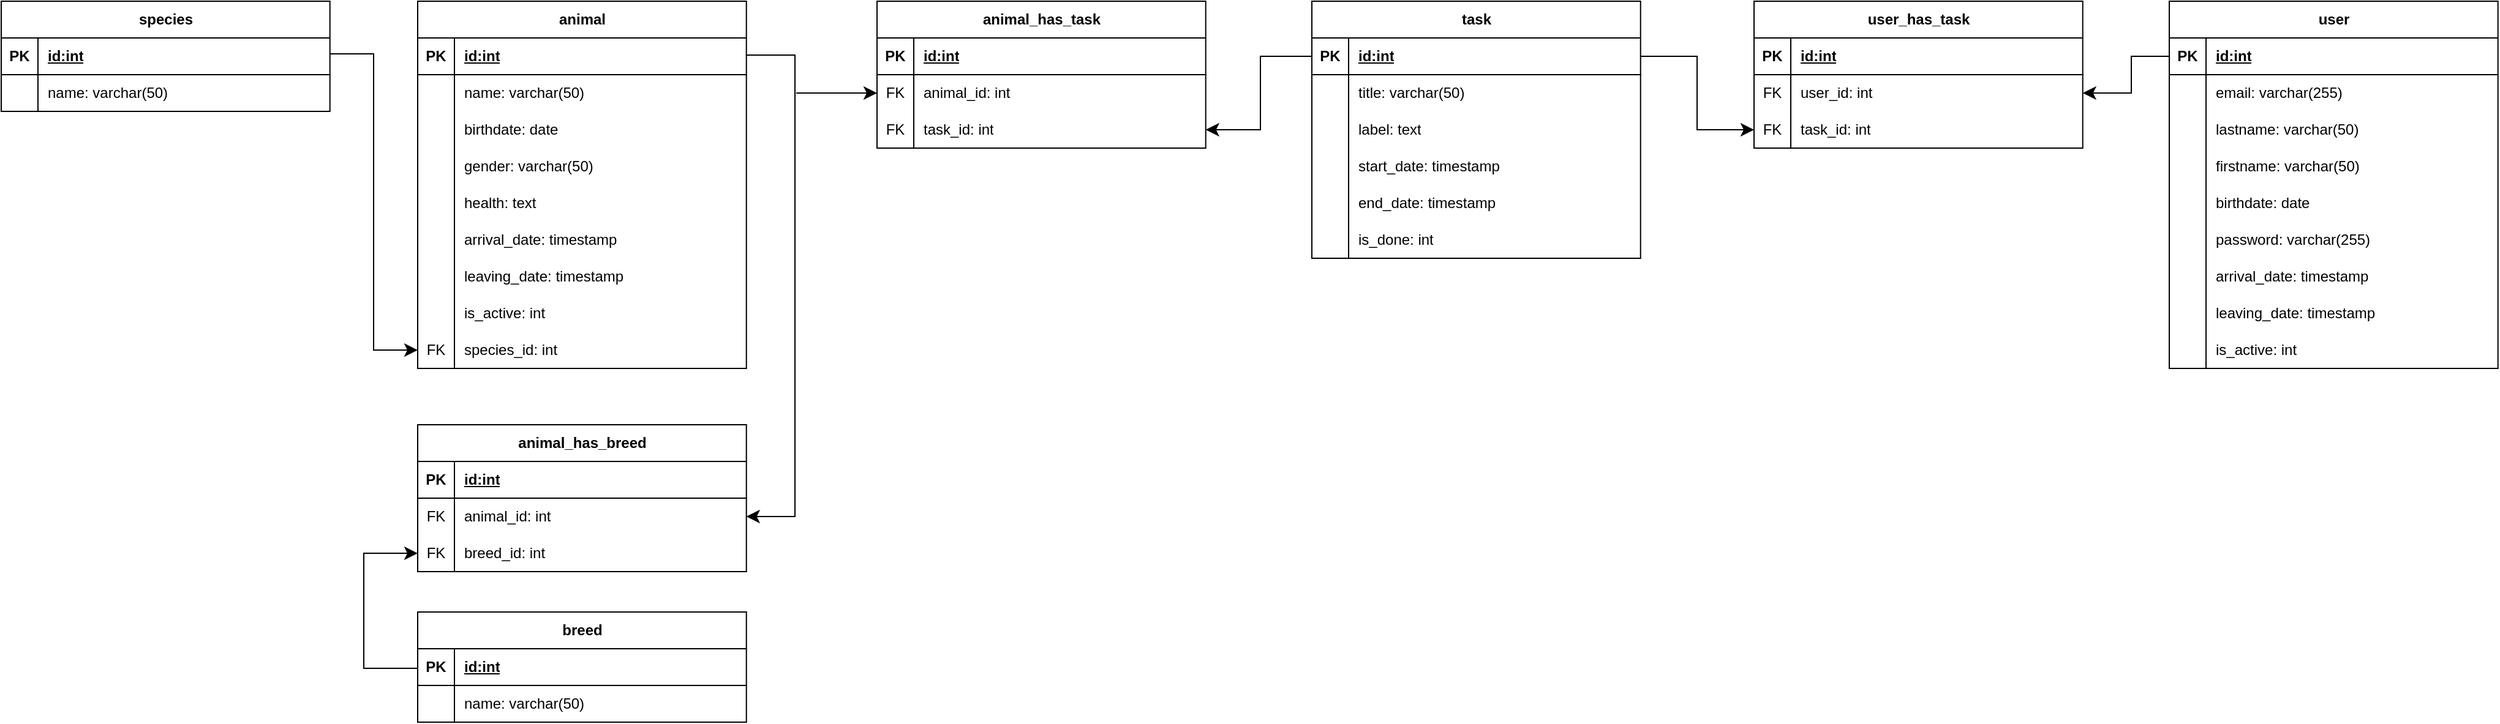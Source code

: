 <mxfile version="24.8.6">
  <diagram name="Page-1" id="ynjFzioB9sbgWigCWngJ">
    <mxGraphModel dx="1900" dy="746" grid="0" gridSize="10" guides="1" tooltips="1" connect="1" arrows="1" fold="1" page="0" pageScale="1" pageWidth="827" pageHeight="1169" background="#ffffff" math="0" shadow="0">
      <root>
        <mxCell id="0" />
        <mxCell id="1" parent="0" />
        <mxCell id="4C0OOVaGoJYogmDqNnLf-41" value="animal" style="shape=table;startSize=30;container=1;collapsible=1;childLayout=tableLayout;fixedRows=1;rowLines=0;fontStyle=1;align=center;resizeLast=1;html=1;" vertex="1" parent="1">
          <mxGeometry x="307" y="56" width="268.357" height="300" as="geometry" />
        </mxCell>
        <mxCell id="4C0OOVaGoJYogmDqNnLf-42" value="" style="shape=tableRow;horizontal=0;startSize=0;swimlaneHead=0;swimlaneBody=0;fillColor=none;collapsible=0;dropTarget=0;points=[[0,0.5],[1,0.5]];portConstraint=eastwest;top=0;left=0;right=0;bottom=1;" vertex="1" parent="4C0OOVaGoJYogmDqNnLf-41">
          <mxGeometry y="30" width="268.357" height="30" as="geometry" />
        </mxCell>
        <mxCell id="4C0OOVaGoJYogmDqNnLf-43" value="PK" style="shape=partialRectangle;connectable=0;fillColor=none;top=0;left=0;bottom=0;right=0;fontStyle=1;overflow=hidden;whiteSpace=wrap;html=1;" vertex="1" parent="4C0OOVaGoJYogmDqNnLf-42">
          <mxGeometry width="30" height="30" as="geometry">
            <mxRectangle width="30" height="30" as="alternateBounds" />
          </mxGeometry>
        </mxCell>
        <mxCell id="4C0OOVaGoJYogmDqNnLf-44" value="id:int" style="shape=partialRectangle;connectable=0;fillColor=none;top=0;left=0;bottom=0;right=0;align=left;spacingLeft=6;fontStyle=5;overflow=hidden;whiteSpace=wrap;html=1;" vertex="1" parent="4C0OOVaGoJYogmDqNnLf-42">
          <mxGeometry x="30" width="238.357" height="30" as="geometry">
            <mxRectangle width="238.357" height="30" as="alternateBounds" />
          </mxGeometry>
        </mxCell>
        <mxCell id="4C0OOVaGoJYogmDqNnLf-45" value="" style="shape=tableRow;horizontal=0;startSize=0;swimlaneHead=0;swimlaneBody=0;fillColor=none;collapsible=0;dropTarget=0;points=[[0,0.5],[1,0.5]];portConstraint=eastwest;top=0;left=0;right=0;bottom=0;" vertex="1" parent="4C0OOVaGoJYogmDqNnLf-41">
          <mxGeometry y="60" width="268.357" height="30" as="geometry" />
        </mxCell>
        <mxCell id="4C0OOVaGoJYogmDqNnLf-46" value="" style="shape=partialRectangle;connectable=0;fillColor=none;top=0;left=0;bottom=0;right=0;editable=1;overflow=hidden;whiteSpace=wrap;html=1;" vertex="1" parent="4C0OOVaGoJYogmDqNnLf-45">
          <mxGeometry width="30" height="30" as="geometry">
            <mxRectangle width="30" height="30" as="alternateBounds" />
          </mxGeometry>
        </mxCell>
        <mxCell id="4C0OOVaGoJYogmDqNnLf-47" value="name: varchar(50)" style="shape=partialRectangle;connectable=0;fillColor=none;top=0;left=0;bottom=0;right=0;align=left;spacingLeft=6;overflow=hidden;whiteSpace=wrap;html=1;" vertex="1" parent="4C0OOVaGoJYogmDqNnLf-45">
          <mxGeometry x="30" width="238.357" height="30" as="geometry">
            <mxRectangle width="238.357" height="30" as="alternateBounds" />
          </mxGeometry>
        </mxCell>
        <mxCell id="4C0OOVaGoJYogmDqNnLf-48" value="" style="shape=tableRow;horizontal=0;startSize=0;swimlaneHead=0;swimlaneBody=0;fillColor=none;collapsible=0;dropTarget=0;points=[[0,0.5],[1,0.5]];portConstraint=eastwest;top=0;left=0;right=0;bottom=0;" vertex="1" parent="4C0OOVaGoJYogmDqNnLf-41">
          <mxGeometry y="90" width="268.357" height="30" as="geometry" />
        </mxCell>
        <mxCell id="4C0OOVaGoJYogmDqNnLf-49" value="" style="shape=partialRectangle;connectable=0;fillColor=none;top=0;left=0;bottom=0;right=0;editable=1;overflow=hidden;whiteSpace=wrap;html=1;" vertex="1" parent="4C0OOVaGoJYogmDqNnLf-48">
          <mxGeometry width="30" height="30" as="geometry">
            <mxRectangle width="30" height="30" as="alternateBounds" />
          </mxGeometry>
        </mxCell>
        <mxCell id="4C0OOVaGoJYogmDqNnLf-50" value="birthdate: date" style="shape=partialRectangle;connectable=0;fillColor=none;top=0;left=0;bottom=0;right=0;align=left;spacingLeft=6;overflow=hidden;whiteSpace=wrap;html=1;" vertex="1" parent="4C0OOVaGoJYogmDqNnLf-48">
          <mxGeometry x="30" width="238.357" height="30" as="geometry">
            <mxRectangle width="238.357" height="30" as="alternateBounds" />
          </mxGeometry>
        </mxCell>
        <mxCell id="4C0OOVaGoJYogmDqNnLf-51" value="" style="shape=tableRow;horizontal=0;startSize=0;swimlaneHead=0;swimlaneBody=0;fillColor=none;collapsible=0;dropTarget=0;points=[[0,0.5],[1,0.5]];portConstraint=eastwest;top=0;left=0;right=0;bottom=0;" vertex="1" parent="4C0OOVaGoJYogmDqNnLf-41">
          <mxGeometry y="120" width="268.357" height="30" as="geometry" />
        </mxCell>
        <mxCell id="4C0OOVaGoJYogmDqNnLf-52" value="" style="shape=partialRectangle;connectable=0;fillColor=none;top=0;left=0;bottom=0;right=0;editable=1;overflow=hidden;whiteSpace=wrap;html=1;" vertex="1" parent="4C0OOVaGoJYogmDqNnLf-51">
          <mxGeometry width="30" height="30" as="geometry">
            <mxRectangle width="30" height="30" as="alternateBounds" />
          </mxGeometry>
        </mxCell>
        <mxCell id="4C0OOVaGoJYogmDqNnLf-53" value="gender: varchar(50)" style="shape=partialRectangle;connectable=0;fillColor=none;top=0;left=0;bottom=0;right=0;align=left;spacingLeft=6;overflow=hidden;whiteSpace=wrap;html=1;" vertex="1" parent="4C0OOVaGoJYogmDqNnLf-51">
          <mxGeometry x="30" width="238.357" height="30" as="geometry">
            <mxRectangle width="238.357" height="30" as="alternateBounds" />
          </mxGeometry>
        </mxCell>
        <mxCell id="4C0OOVaGoJYogmDqNnLf-58" style="shape=tableRow;horizontal=0;startSize=0;swimlaneHead=0;swimlaneBody=0;fillColor=none;collapsible=0;dropTarget=0;points=[[0,0.5],[1,0.5]];portConstraint=eastwest;top=0;left=0;right=0;bottom=0;" vertex="1" parent="4C0OOVaGoJYogmDqNnLf-41">
          <mxGeometry y="150" width="268.357" height="30" as="geometry" />
        </mxCell>
        <mxCell id="4C0OOVaGoJYogmDqNnLf-59" style="shape=partialRectangle;connectable=0;fillColor=none;top=0;left=0;bottom=0;right=0;editable=1;overflow=hidden;whiteSpace=wrap;html=1;" vertex="1" parent="4C0OOVaGoJYogmDqNnLf-58">
          <mxGeometry width="30" height="30" as="geometry">
            <mxRectangle width="30" height="30" as="alternateBounds" />
          </mxGeometry>
        </mxCell>
        <mxCell id="4C0OOVaGoJYogmDqNnLf-60" value="health: text" style="shape=partialRectangle;connectable=0;fillColor=none;top=0;left=0;bottom=0;right=0;align=left;spacingLeft=6;overflow=hidden;whiteSpace=wrap;html=1;" vertex="1" parent="4C0OOVaGoJYogmDqNnLf-58">
          <mxGeometry x="30" width="238.357" height="30" as="geometry">
            <mxRectangle width="238.357" height="30" as="alternateBounds" />
          </mxGeometry>
        </mxCell>
        <mxCell id="4C0OOVaGoJYogmDqNnLf-61" style="shape=tableRow;horizontal=0;startSize=0;swimlaneHead=0;swimlaneBody=0;fillColor=none;collapsible=0;dropTarget=0;points=[[0,0.5],[1,0.5]];portConstraint=eastwest;top=0;left=0;right=0;bottom=0;" vertex="1" parent="4C0OOVaGoJYogmDqNnLf-41">
          <mxGeometry y="180" width="268.357" height="30" as="geometry" />
        </mxCell>
        <mxCell id="4C0OOVaGoJYogmDqNnLf-62" style="shape=partialRectangle;connectable=0;fillColor=none;top=0;left=0;bottom=0;right=0;editable=1;overflow=hidden;whiteSpace=wrap;html=1;" vertex="1" parent="4C0OOVaGoJYogmDqNnLf-61">
          <mxGeometry width="30" height="30" as="geometry">
            <mxRectangle width="30" height="30" as="alternateBounds" />
          </mxGeometry>
        </mxCell>
        <mxCell id="4C0OOVaGoJYogmDqNnLf-63" value="arrival_date: timestamp" style="shape=partialRectangle;connectable=0;fillColor=none;top=0;left=0;bottom=0;right=0;align=left;spacingLeft=6;overflow=hidden;whiteSpace=wrap;html=1;" vertex="1" parent="4C0OOVaGoJYogmDqNnLf-61">
          <mxGeometry x="30" width="238.357" height="30" as="geometry">
            <mxRectangle width="238.357" height="30" as="alternateBounds" />
          </mxGeometry>
        </mxCell>
        <mxCell id="4C0OOVaGoJYogmDqNnLf-64" style="shape=tableRow;horizontal=0;startSize=0;swimlaneHead=0;swimlaneBody=0;fillColor=none;collapsible=0;dropTarget=0;points=[[0,0.5],[1,0.5]];portConstraint=eastwest;top=0;left=0;right=0;bottom=0;" vertex="1" parent="4C0OOVaGoJYogmDqNnLf-41">
          <mxGeometry y="210" width="268.357" height="30" as="geometry" />
        </mxCell>
        <mxCell id="4C0OOVaGoJYogmDqNnLf-65" style="shape=partialRectangle;connectable=0;fillColor=none;top=0;left=0;bottom=0;right=0;editable=1;overflow=hidden;whiteSpace=wrap;html=1;" vertex="1" parent="4C0OOVaGoJYogmDqNnLf-64">
          <mxGeometry width="30" height="30" as="geometry">
            <mxRectangle width="30" height="30" as="alternateBounds" />
          </mxGeometry>
        </mxCell>
        <mxCell id="4C0OOVaGoJYogmDqNnLf-66" value="leaving_date: timestamp" style="shape=partialRectangle;connectable=0;fillColor=none;top=0;left=0;bottom=0;right=0;align=left;spacingLeft=6;overflow=hidden;whiteSpace=wrap;html=1;" vertex="1" parent="4C0OOVaGoJYogmDqNnLf-64">
          <mxGeometry x="30" width="238.357" height="30" as="geometry">
            <mxRectangle width="238.357" height="30" as="alternateBounds" />
          </mxGeometry>
        </mxCell>
        <mxCell id="4C0OOVaGoJYogmDqNnLf-67" style="shape=tableRow;horizontal=0;startSize=0;swimlaneHead=0;swimlaneBody=0;fillColor=none;collapsible=0;dropTarget=0;points=[[0,0.5],[1,0.5]];portConstraint=eastwest;top=0;left=0;right=0;bottom=0;" vertex="1" parent="4C0OOVaGoJYogmDqNnLf-41">
          <mxGeometry y="240" width="268.357" height="30" as="geometry" />
        </mxCell>
        <mxCell id="4C0OOVaGoJYogmDqNnLf-68" style="shape=partialRectangle;connectable=0;fillColor=none;top=0;left=0;bottom=0;right=0;editable=1;overflow=hidden;whiteSpace=wrap;html=1;" vertex="1" parent="4C0OOVaGoJYogmDqNnLf-67">
          <mxGeometry width="30" height="30" as="geometry">
            <mxRectangle width="30" height="30" as="alternateBounds" />
          </mxGeometry>
        </mxCell>
        <mxCell id="4C0OOVaGoJYogmDqNnLf-69" value="is_active: int" style="shape=partialRectangle;connectable=0;fillColor=none;top=0;left=0;bottom=0;right=0;align=left;spacingLeft=6;overflow=hidden;whiteSpace=wrap;html=1;" vertex="1" parent="4C0OOVaGoJYogmDqNnLf-67">
          <mxGeometry x="30" width="238.357" height="30" as="geometry">
            <mxRectangle width="238.357" height="30" as="alternateBounds" />
          </mxGeometry>
        </mxCell>
        <mxCell id="4C0OOVaGoJYogmDqNnLf-70" style="shape=tableRow;horizontal=0;startSize=0;swimlaneHead=0;swimlaneBody=0;fillColor=none;collapsible=0;dropTarget=0;points=[[0,0.5],[1,0.5]];portConstraint=eastwest;top=0;left=0;right=0;bottom=0;" vertex="1" parent="4C0OOVaGoJYogmDqNnLf-41">
          <mxGeometry y="270" width="268.357" height="30" as="geometry" />
        </mxCell>
        <mxCell id="4C0OOVaGoJYogmDqNnLf-71" value="FK" style="shape=partialRectangle;connectable=0;fillColor=none;top=0;left=0;bottom=0;right=0;editable=1;overflow=hidden;whiteSpace=wrap;html=1;" vertex="1" parent="4C0OOVaGoJYogmDqNnLf-70">
          <mxGeometry width="30" height="30" as="geometry">
            <mxRectangle width="30" height="30" as="alternateBounds" />
          </mxGeometry>
        </mxCell>
        <mxCell id="4C0OOVaGoJYogmDqNnLf-72" value="species_id: int" style="shape=partialRectangle;connectable=0;fillColor=none;top=0;left=0;bottom=0;right=0;align=left;spacingLeft=6;overflow=hidden;whiteSpace=wrap;html=1;" vertex="1" parent="4C0OOVaGoJYogmDqNnLf-70">
          <mxGeometry x="30" width="238.357" height="30" as="geometry">
            <mxRectangle width="238.357" height="30" as="alternateBounds" />
          </mxGeometry>
        </mxCell>
        <mxCell id="4C0OOVaGoJYogmDqNnLf-87" value="species" style="shape=table;startSize=30;container=1;collapsible=1;childLayout=tableLayout;fixedRows=1;rowLines=0;fontStyle=1;align=center;resizeLast=1;html=1;" vertex="1" parent="1">
          <mxGeometry x="-33" y="56" width="268.357" height="90" as="geometry" />
        </mxCell>
        <mxCell id="4C0OOVaGoJYogmDqNnLf-88" value="" style="shape=tableRow;horizontal=0;startSize=0;swimlaneHead=0;swimlaneBody=0;fillColor=none;collapsible=0;dropTarget=0;points=[[0,0.5],[1,0.5]];portConstraint=eastwest;top=0;left=0;right=0;bottom=1;" vertex="1" parent="4C0OOVaGoJYogmDqNnLf-87">
          <mxGeometry y="30" width="268.357" height="30" as="geometry" />
        </mxCell>
        <mxCell id="4C0OOVaGoJYogmDqNnLf-89" value="PK" style="shape=partialRectangle;connectable=0;fillColor=none;top=0;left=0;bottom=0;right=0;fontStyle=1;overflow=hidden;whiteSpace=wrap;html=1;" vertex="1" parent="4C0OOVaGoJYogmDqNnLf-88">
          <mxGeometry width="30" height="30" as="geometry">
            <mxRectangle width="30" height="30" as="alternateBounds" />
          </mxGeometry>
        </mxCell>
        <mxCell id="4C0OOVaGoJYogmDqNnLf-90" value="id:int" style="shape=partialRectangle;connectable=0;fillColor=none;top=0;left=0;bottom=0;right=0;align=left;spacingLeft=6;fontStyle=5;overflow=hidden;whiteSpace=wrap;html=1;" vertex="1" parent="4C0OOVaGoJYogmDqNnLf-88">
          <mxGeometry x="30" width="238.357" height="30" as="geometry">
            <mxRectangle width="238.357" height="30" as="alternateBounds" />
          </mxGeometry>
        </mxCell>
        <mxCell id="4C0OOVaGoJYogmDqNnLf-91" value="" style="shape=tableRow;horizontal=0;startSize=0;swimlaneHead=0;swimlaneBody=0;fillColor=none;collapsible=0;dropTarget=0;points=[[0,0.5],[1,0.5]];portConstraint=eastwest;top=0;left=0;right=0;bottom=0;" vertex="1" parent="4C0OOVaGoJYogmDqNnLf-87">
          <mxGeometry y="60" width="268.357" height="30" as="geometry" />
        </mxCell>
        <mxCell id="4C0OOVaGoJYogmDqNnLf-92" value="" style="shape=partialRectangle;connectable=0;fillColor=none;top=0;left=0;bottom=0;right=0;editable=1;overflow=hidden;whiteSpace=wrap;html=1;" vertex="1" parent="4C0OOVaGoJYogmDqNnLf-91">
          <mxGeometry width="30" height="30" as="geometry">
            <mxRectangle width="30" height="30" as="alternateBounds" />
          </mxGeometry>
        </mxCell>
        <mxCell id="4C0OOVaGoJYogmDqNnLf-93" value="name: varchar(50)" style="shape=partialRectangle;connectable=0;fillColor=none;top=0;left=0;bottom=0;right=0;align=left;spacingLeft=6;overflow=hidden;whiteSpace=wrap;html=1;" vertex="1" parent="4C0OOVaGoJYogmDqNnLf-91">
          <mxGeometry x="30" width="238.357" height="30" as="geometry">
            <mxRectangle width="238.357" height="30" as="alternateBounds" />
          </mxGeometry>
        </mxCell>
        <mxCell id="4C0OOVaGoJYogmDqNnLf-115" value="animal_has_breed" style="shape=table;startSize=30;container=1;collapsible=1;childLayout=tableLayout;fixedRows=1;rowLines=0;fontStyle=1;align=center;resizeLast=1;html=1;" vertex="1" parent="1">
          <mxGeometry x="307" y="402" width="268.357" height="120" as="geometry" />
        </mxCell>
        <mxCell id="4C0OOVaGoJYogmDqNnLf-116" value="" style="shape=tableRow;horizontal=0;startSize=0;swimlaneHead=0;swimlaneBody=0;fillColor=none;collapsible=0;dropTarget=0;points=[[0,0.5],[1,0.5]];portConstraint=eastwest;top=0;left=0;right=0;bottom=1;" vertex="1" parent="4C0OOVaGoJYogmDqNnLf-115">
          <mxGeometry y="30" width="268.357" height="30" as="geometry" />
        </mxCell>
        <mxCell id="4C0OOVaGoJYogmDqNnLf-117" value="PK" style="shape=partialRectangle;connectable=0;fillColor=none;top=0;left=0;bottom=0;right=0;fontStyle=1;overflow=hidden;whiteSpace=wrap;html=1;" vertex="1" parent="4C0OOVaGoJYogmDqNnLf-116">
          <mxGeometry width="30" height="30" as="geometry">
            <mxRectangle width="30" height="30" as="alternateBounds" />
          </mxGeometry>
        </mxCell>
        <mxCell id="4C0OOVaGoJYogmDqNnLf-118" value="id:int" style="shape=partialRectangle;connectable=0;fillColor=none;top=0;left=0;bottom=0;right=0;align=left;spacingLeft=6;fontStyle=5;overflow=hidden;whiteSpace=wrap;html=1;" vertex="1" parent="4C0OOVaGoJYogmDqNnLf-116">
          <mxGeometry x="30" width="238.357" height="30" as="geometry">
            <mxRectangle width="238.357" height="30" as="alternateBounds" />
          </mxGeometry>
        </mxCell>
        <mxCell id="4C0OOVaGoJYogmDqNnLf-119" value="" style="shape=tableRow;horizontal=0;startSize=0;swimlaneHead=0;swimlaneBody=0;fillColor=none;collapsible=0;dropTarget=0;points=[[0,0.5],[1,0.5]];portConstraint=eastwest;top=0;left=0;right=0;bottom=0;" vertex="1" parent="4C0OOVaGoJYogmDqNnLf-115">
          <mxGeometry y="60" width="268.357" height="30" as="geometry" />
        </mxCell>
        <mxCell id="4C0OOVaGoJYogmDqNnLf-120" value="FK" style="shape=partialRectangle;connectable=0;fillColor=none;top=0;left=0;bottom=0;right=0;editable=1;overflow=hidden;whiteSpace=wrap;html=1;" vertex="1" parent="4C0OOVaGoJYogmDqNnLf-119">
          <mxGeometry width="30" height="30" as="geometry">
            <mxRectangle width="30" height="30" as="alternateBounds" />
          </mxGeometry>
        </mxCell>
        <mxCell id="4C0OOVaGoJYogmDqNnLf-121" value="animal_id: int" style="shape=partialRectangle;connectable=0;fillColor=none;top=0;left=0;bottom=0;right=0;align=left;spacingLeft=6;overflow=hidden;whiteSpace=wrap;html=1;" vertex="1" parent="4C0OOVaGoJYogmDqNnLf-119">
          <mxGeometry x="30" width="238.357" height="30" as="geometry">
            <mxRectangle width="238.357" height="30" as="alternateBounds" />
          </mxGeometry>
        </mxCell>
        <mxCell id="4C0OOVaGoJYogmDqNnLf-122" style="shape=tableRow;horizontal=0;startSize=0;swimlaneHead=0;swimlaneBody=0;fillColor=none;collapsible=0;dropTarget=0;points=[[0,0.5],[1,0.5]];portConstraint=eastwest;top=0;left=0;right=0;bottom=0;" vertex="1" parent="4C0OOVaGoJYogmDqNnLf-115">
          <mxGeometry y="90" width="268.357" height="30" as="geometry" />
        </mxCell>
        <mxCell id="4C0OOVaGoJYogmDqNnLf-123" value="FK" style="shape=partialRectangle;connectable=0;fillColor=none;top=0;left=0;bottom=0;right=0;editable=1;overflow=hidden;whiteSpace=wrap;html=1;" vertex="1" parent="4C0OOVaGoJYogmDqNnLf-122">
          <mxGeometry width="30" height="30" as="geometry">
            <mxRectangle width="30" height="30" as="alternateBounds" />
          </mxGeometry>
        </mxCell>
        <mxCell id="4C0OOVaGoJYogmDqNnLf-124" value="breed_id: int" style="shape=partialRectangle;connectable=0;fillColor=none;top=0;left=0;bottom=0;right=0;align=left;spacingLeft=6;overflow=hidden;whiteSpace=wrap;html=1;" vertex="1" parent="4C0OOVaGoJYogmDqNnLf-122">
          <mxGeometry x="30" width="238.357" height="30" as="geometry">
            <mxRectangle width="238.357" height="30" as="alternateBounds" />
          </mxGeometry>
        </mxCell>
        <mxCell id="4C0OOVaGoJYogmDqNnLf-125" value="breed" style="shape=table;startSize=30;container=1;collapsible=1;childLayout=tableLayout;fixedRows=1;rowLines=0;fontStyle=1;align=center;resizeLast=1;html=1;" vertex="1" parent="1">
          <mxGeometry x="307" y="555" width="268.357" height="90" as="geometry" />
        </mxCell>
        <mxCell id="4C0OOVaGoJYogmDqNnLf-126" value="" style="shape=tableRow;horizontal=0;startSize=0;swimlaneHead=0;swimlaneBody=0;fillColor=none;collapsible=0;dropTarget=0;points=[[0,0.5],[1,0.5]];portConstraint=eastwest;top=0;left=0;right=0;bottom=1;" vertex="1" parent="4C0OOVaGoJYogmDqNnLf-125">
          <mxGeometry y="30" width="268.357" height="30" as="geometry" />
        </mxCell>
        <mxCell id="4C0OOVaGoJYogmDqNnLf-127" value="PK" style="shape=partialRectangle;connectable=0;fillColor=none;top=0;left=0;bottom=0;right=0;fontStyle=1;overflow=hidden;whiteSpace=wrap;html=1;" vertex="1" parent="4C0OOVaGoJYogmDqNnLf-126">
          <mxGeometry width="30" height="30" as="geometry">
            <mxRectangle width="30" height="30" as="alternateBounds" />
          </mxGeometry>
        </mxCell>
        <mxCell id="4C0OOVaGoJYogmDqNnLf-128" value="id:int" style="shape=partialRectangle;connectable=0;fillColor=none;top=0;left=0;bottom=0;right=0;align=left;spacingLeft=6;fontStyle=5;overflow=hidden;whiteSpace=wrap;html=1;" vertex="1" parent="4C0OOVaGoJYogmDqNnLf-126">
          <mxGeometry x="30" width="238.357" height="30" as="geometry">
            <mxRectangle width="238.357" height="30" as="alternateBounds" />
          </mxGeometry>
        </mxCell>
        <mxCell id="4C0OOVaGoJYogmDqNnLf-129" value="" style="shape=tableRow;horizontal=0;startSize=0;swimlaneHead=0;swimlaneBody=0;fillColor=none;collapsible=0;dropTarget=0;points=[[0,0.5],[1,0.5]];portConstraint=eastwest;top=0;left=0;right=0;bottom=0;" vertex="1" parent="4C0OOVaGoJYogmDqNnLf-125">
          <mxGeometry y="60" width="268.357" height="30" as="geometry" />
        </mxCell>
        <mxCell id="4C0OOVaGoJYogmDqNnLf-130" value="" style="shape=partialRectangle;connectable=0;fillColor=none;top=0;left=0;bottom=0;right=0;editable=1;overflow=hidden;whiteSpace=wrap;html=1;" vertex="1" parent="4C0OOVaGoJYogmDqNnLf-129">
          <mxGeometry width="30" height="30" as="geometry">
            <mxRectangle width="30" height="30" as="alternateBounds" />
          </mxGeometry>
        </mxCell>
        <mxCell id="4C0OOVaGoJYogmDqNnLf-131" value="name: varchar(50)" style="shape=partialRectangle;connectable=0;fillColor=none;top=0;left=0;bottom=0;right=0;align=left;spacingLeft=6;overflow=hidden;whiteSpace=wrap;html=1;" vertex="1" parent="4C0OOVaGoJYogmDqNnLf-129">
          <mxGeometry x="30" width="238.357" height="30" as="geometry">
            <mxRectangle width="238.357" height="30" as="alternateBounds" />
          </mxGeometry>
        </mxCell>
        <mxCell id="4C0OOVaGoJYogmDqNnLf-135" value="animal_has_task" style="shape=table;startSize=30;container=1;collapsible=1;childLayout=tableLayout;fixedRows=1;rowLines=0;fontStyle=1;align=center;resizeLast=1;html=1;" vertex="1" parent="1">
          <mxGeometry x="682" y="56" width="268.357" height="120" as="geometry" />
        </mxCell>
        <mxCell id="4C0OOVaGoJYogmDqNnLf-136" value="" style="shape=tableRow;horizontal=0;startSize=0;swimlaneHead=0;swimlaneBody=0;fillColor=none;collapsible=0;dropTarget=0;points=[[0,0.5],[1,0.5]];portConstraint=eastwest;top=0;left=0;right=0;bottom=1;" vertex="1" parent="4C0OOVaGoJYogmDqNnLf-135">
          <mxGeometry y="30" width="268.357" height="30" as="geometry" />
        </mxCell>
        <mxCell id="4C0OOVaGoJYogmDqNnLf-137" value="PK" style="shape=partialRectangle;connectable=0;fillColor=none;top=0;left=0;bottom=0;right=0;fontStyle=1;overflow=hidden;whiteSpace=wrap;html=1;" vertex="1" parent="4C0OOVaGoJYogmDqNnLf-136">
          <mxGeometry width="30" height="30" as="geometry">
            <mxRectangle width="30" height="30" as="alternateBounds" />
          </mxGeometry>
        </mxCell>
        <mxCell id="4C0OOVaGoJYogmDqNnLf-138" value="id:int" style="shape=partialRectangle;connectable=0;fillColor=none;top=0;left=0;bottom=0;right=0;align=left;spacingLeft=6;fontStyle=5;overflow=hidden;whiteSpace=wrap;html=1;" vertex="1" parent="4C0OOVaGoJYogmDqNnLf-136">
          <mxGeometry x="30" width="238.357" height="30" as="geometry">
            <mxRectangle width="238.357" height="30" as="alternateBounds" />
          </mxGeometry>
        </mxCell>
        <mxCell id="4C0OOVaGoJYogmDqNnLf-139" value="" style="shape=tableRow;horizontal=0;startSize=0;swimlaneHead=0;swimlaneBody=0;fillColor=none;collapsible=0;dropTarget=0;points=[[0,0.5],[1,0.5]];portConstraint=eastwest;top=0;left=0;right=0;bottom=0;" vertex="1" parent="4C0OOVaGoJYogmDqNnLf-135">
          <mxGeometry y="60" width="268.357" height="30" as="geometry" />
        </mxCell>
        <mxCell id="4C0OOVaGoJYogmDqNnLf-140" value="FK" style="shape=partialRectangle;connectable=0;fillColor=none;top=0;left=0;bottom=0;right=0;editable=1;overflow=hidden;whiteSpace=wrap;html=1;" vertex="1" parent="4C0OOVaGoJYogmDqNnLf-139">
          <mxGeometry width="30" height="30" as="geometry">
            <mxRectangle width="30" height="30" as="alternateBounds" />
          </mxGeometry>
        </mxCell>
        <mxCell id="4C0OOVaGoJYogmDqNnLf-141" value="animal_id: int" style="shape=partialRectangle;connectable=0;fillColor=none;top=0;left=0;bottom=0;right=0;align=left;spacingLeft=6;overflow=hidden;whiteSpace=wrap;html=1;" vertex="1" parent="4C0OOVaGoJYogmDqNnLf-139">
          <mxGeometry x="30" width="238.357" height="30" as="geometry">
            <mxRectangle width="238.357" height="30" as="alternateBounds" />
          </mxGeometry>
        </mxCell>
        <mxCell id="4C0OOVaGoJYogmDqNnLf-142" style="shape=tableRow;horizontal=0;startSize=0;swimlaneHead=0;swimlaneBody=0;fillColor=none;collapsible=0;dropTarget=0;points=[[0,0.5],[1,0.5]];portConstraint=eastwest;top=0;left=0;right=0;bottom=0;" vertex="1" parent="4C0OOVaGoJYogmDqNnLf-135">
          <mxGeometry y="90" width="268.357" height="30" as="geometry" />
        </mxCell>
        <mxCell id="4C0OOVaGoJYogmDqNnLf-143" value="FK" style="shape=partialRectangle;connectable=0;fillColor=none;top=0;left=0;bottom=0;right=0;editable=1;overflow=hidden;whiteSpace=wrap;html=1;" vertex="1" parent="4C0OOVaGoJYogmDqNnLf-142">
          <mxGeometry width="30" height="30" as="geometry">
            <mxRectangle width="30" height="30" as="alternateBounds" />
          </mxGeometry>
        </mxCell>
        <mxCell id="4C0OOVaGoJYogmDqNnLf-144" value="task_id: int" style="shape=partialRectangle;connectable=0;fillColor=none;top=0;left=0;bottom=0;right=0;align=left;spacingLeft=6;overflow=hidden;whiteSpace=wrap;html=1;" vertex="1" parent="4C0OOVaGoJYogmDqNnLf-142">
          <mxGeometry x="30" width="238.357" height="30" as="geometry">
            <mxRectangle width="238.357" height="30" as="alternateBounds" />
          </mxGeometry>
        </mxCell>
        <mxCell id="4C0OOVaGoJYogmDqNnLf-145" value="task" style="shape=table;startSize=30;container=1;collapsible=1;childLayout=tableLayout;fixedRows=1;rowLines=0;fontStyle=1;align=center;resizeLast=1;html=1;" vertex="1" parent="1">
          <mxGeometry x="1037" y="56" width="268.357" height="210" as="geometry" />
        </mxCell>
        <mxCell id="4C0OOVaGoJYogmDqNnLf-146" value="" style="shape=tableRow;horizontal=0;startSize=0;swimlaneHead=0;swimlaneBody=0;fillColor=none;collapsible=0;dropTarget=0;points=[[0,0.5],[1,0.5]];portConstraint=eastwest;top=0;left=0;right=0;bottom=1;" vertex="1" parent="4C0OOVaGoJYogmDqNnLf-145">
          <mxGeometry y="30" width="268.357" height="30" as="geometry" />
        </mxCell>
        <mxCell id="4C0OOVaGoJYogmDqNnLf-147" value="PK" style="shape=partialRectangle;connectable=0;fillColor=none;top=0;left=0;bottom=0;right=0;fontStyle=1;overflow=hidden;whiteSpace=wrap;html=1;" vertex="1" parent="4C0OOVaGoJYogmDqNnLf-146">
          <mxGeometry width="30" height="30" as="geometry">
            <mxRectangle width="30" height="30" as="alternateBounds" />
          </mxGeometry>
        </mxCell>
        <mxCell id="4C0OOVaGoJYogmDqNnLf-148" value="id:int" style="shape=partialRectangle;connectable=0;fillColor=none;top=0;left=0;bottom=0;right=0;align=left;spacingLeft=6;fontStyle=5;overflow=hidden;whiteSpace=wrap;html=1;" vertex="1" parent="4C0OOVaGoJYogmDqNnLf-146">
          <mxGeometry x="30" width="238.357" height="30" as="geometry">
            <mxRectangle width="238.357" height="30" as="alternateBounds" />
          </mxGeometry>
        </mxCell>
        <mxCell id="4C0OOVaGoJYogmDqNnLf-149" value="" style="shape=tableRow;horizontal=0;startSize=0;swimlaneHead=0;swimlaneBody=0;fillColor=none;collapsible=0;dropTarget=0;points=[[0,0.5],[1,0.5]];portConstraint=eastwest;top=0;left=0;right=0;bottom=0;" vertex="1" parent="4C0OOVaGoJYogmDqNnLf-145">
          <mxGeometry y="60" width="268.357" height="30" as="geometry" />
        </mxCell>
        <mxCell id="4C0OOVaGoJYogmDqNnLf-150" value="" style="shape=partialRectangle;connectable=0;fillColor=none;top=0;left=0;bottom=0;right=0;editable=1;overflow=hidden;whiteSpace=wrap;html=1;" vertex="1" parent="4C0OOVaGoJYogmDqNnLf-149">
          <mxGeometry width="30" height="30" as="geometry">
            <mxRectangle width="30" height="30" as="alternateBounds" />
          </mxGeometry>
        </mxCell>
        <mxCell id="4C0OOVaGoJYogmDqNnLf-151" value="title: varchar(50)" style="shape=partialRectangle;connectable=0;fillColor=none;top=0;left=0;bottom=0;right=0;align=left;spacingLeft=6;overflow=hidden;whiteSpace=wrap;html=1;" vertex="1" parent="4C0OOVaGoJYogmDqNnLf-149">
          <mxGeometry x="30" width="238.357" height="30" as="geometry">
            <mxRectangle width="238.357" height="30" as="alternateBounds" />
          </mxGeometry>
        </mxCell>
        <mxCell id="4C0OOVaGoJYogmDqNnLf-152" style="shape=tableRow;horizontal=0;startSize=0;swimlaneHead=0;swimlaneBody=0;fillColor=none;collapsible=0;dropTarget=0;points=[[0,0.5],[1,0.5]];portConstraint=eastwest;top=0;left=0;right=0;bottom=0;" vertex="1" parent="4C0OOVaGoJYogmDqNnLf-145">
          <mxGeometry y="90" width="268.357" height="30" as="geometry" />
        </mxCell>
        <mxCell id="4C0OOVaGoJYogmDqNnLf-153" value="" style="shape=partialRectangle;connectable=0;fillColor=none;top=0;left=0;bottom=0;right=0;editable=1;overflow=hidden;whiteSpace=wrap;html=1;" vertex="1" parent="4C0OOVaGoJYogmDqNnLf-152">
          <mxGeometry width="30" height="30" as="geometry">
            <mxRectangle width="30" height="30" as="alternateBounds" />
          </mxGeometry>
        </mxCell>
        <mxCell id="4C0OOVaGoJYogmDqNnLf-154" value="label: text" style="shape=partialRectangle;connectable=0;fillColor=none;top=0;left=0;bottom=0;right=0;align=left;spacingLeft=6;overflow=hidden;whiteSpace=wrap;html=1;" vertex="1" parent="4C0OOVaGoJYogmDqNnLf-152">
          <mxGeometry x="30" width="238.357" height="30" as="geometry">
            <mxRectangle width="238.357" height="30" as="alternateBounds" />
          </mxGeometry>
        </mxCell>
        <mxCell id="4C0OOVaGoJYogmDqNnLf-155" style="shape=tableRow;horizontal=0;startSize=0;swimlaneHead=0;swimlaneBody=0;fillColor=none;collapsible=0;dropTarget=0;points=[[0,0.5],[1,0.5]];portConstraint=eastwest;top=0;left=0;right=0;bottom=0;" vertex="1" parent="4C0OOVaGoJYogmDqNnLf-145">
          <mxGeometry y="120" width="268.357" height="30" as="geometry" />
        </mxCell>
        <mxCell id="4C0OOVaGoJYogmDqNnLf-156" style="shape=partialRectangle;connectable=0;fillColor=none;top=0;left=0;bottom=0;right=0;editable=1;overflow=hidden;whiteSpace=wrap;html=1;" vertex="1" parent="4C0OOVaGoJYogmDqNnLf-155">
          <mxGeometry width="30" height="30" as="geometry">
            <mxRectangle width="30" height="30" as="alternateBounds" />
          </mxGeometry>
        </mxCell>
        <mxCell id="4C0OOVaGoJYogmDqNnLf-157" value="start_date: timestamp" style="shape=partialRectangle;connectable=0;fillColor=none;top=0;left=0;bottom=0;right=0;align=left;spacingLeft=6;overflow=hidden;whiteSpace=wrap;html=1;" vertex="1" parent="4C0OOVaGoJYogmDqNnLf-155">
          <mxGeometry x="30" width="238.357" height="30" as="geometry">
            <mxRectangle width="238.357" height="30" as="alternateBounds" />
          </mxGeometry>
        </mxCell>
        <mxCell id="4C0OOVaGoJYogmDqNnLf-158" style="shape=tableRow;horizontal=0;startSize=0;swimlaneHead=0;swimlaneBody=0;fillColor=none;collapsible=0;dropTarget=0;points=[[0,0.5],[1,0.5]];portConstraint=eastwest;top=0;left=0;right=0;bottom=0;" vertex="1" parent="4C0OOVaGoJYogmDqNnLf-145">
          <mxGeometry y="150" width="268.357" height="30" as="geometry" />
        </mxCell>
        <mxCell id="4C0OOVaGoJYogmDqNnLf-159" style="shape=partialRectangle;connectable=0;fillColor=none;top=0;left=0;bottom=0;right=0;editable=1;overflow=hidden;whiteSpace=wrap;html=1;" vertex="1" parent="4C0OOVaGoJYogmDqNnLf-158">
          <mxGeometry width="30" height="30" as="geometry">
            <mxRectangle width="30" height="30" as="alternateBounds" />
          </mxGeometry>
        </mxCell>
        <mxCell id="4C0OOVaGoJYogmDqNnLf-160" value="end_date: timestamp" style="shape=partialRectangle;connectable=0;fillColor=none;top=0;left=0;bottom=0;right=0;align=left;spacingLeft=6;overflow=hidden;whiteSpace=wrap;html=1;" vertex="1" parent="4C0OOVaGoJYogmDqNnLf-158">
          <mxGeometry x="30" width="238.357" height="30" as="geometry">
            <mxRectangle width="238.357" height="30" as="alternateBounds" />
          </mxGeometry>
        </mxCell>
        <mxCell id="4C0OOVaGoJYogmDqNnLf-161" style="shape=tableRow;horizontal=0;startSize=0;swimlaneHead=0;swimlaneBody=0;fillColor=none;collapsible=0;dropTarget=0;points=[[0,0.5],[1,0.5]];portConstraint=eastwest;top=0;left=0;right=0;bottom=0;" vertex="1" parent="4C0OOVaGoJYogmDqNnLf-145">
          <mxGeometry y="180" width="268.357" height="30" as="geometry" />
        </mxCell>
        <mxCell id="4C0OOVaGoJYogmDqNnLf-162" style="shape=partialRectangle;connectable=0;fillColor=none;top=0;left=0;bottom=0;right=0;editable=1;overflow=hidden;whiteSpace=wrap;html=1;" vertex="1" parent="4C0OOVaGoJYogmDqNnLf-161">
          <mxGeometry width="30" height="30" as="geometry">
            <mxRectangle width="30" height="30" as="alternateBounds" />
          </mxGeometry>
        </mxCell>
        <mxCell id="4C0OOVaGoJYogmDqNnLf-163" value="is_done: int" style="shape=partialRectangle;connectable=0;fillColor=none;top=0;left=0;bottom=0;right=0;align=left;spacingLeft=6;overflow=hidden;whiteSpace=wrap;html=1;" vertex="1" parent="4C0OOVaGoJYogmDqNnLf-161">
          <mxGeometry x="30" width="238.357" height="30" as="geometry">
            <mxRectangle width="238.357" height="30" as="alternateBounds" />
          </mxGeometry>
        </mxCell>
        <mxCell id="4C0OOVaGoJYogmDqNnLf-164" value="user_has_task" style="shape=table;startSize=30;container=1;collapsible=1;childLayout=tableLayout;fixedRows=1;rowLines=0;fontStyle=1;align=center;resizeLast=1;html=1;" vertex="1" parent="1">
          <mxGeometry x="1398" y="56" width="268.357" height="120" as="geometry" />
        </mxCell>
        <mxCell id="4C0OOVaGoJYogmDqNnLf-165" value="" style="shape=tableRow;horizontal=0;startSize=0;swimlaneHead=0;swimlaneBody=0;fillColor=none;collapsible=0;dropTarget=0;points=[[0,0.5],[1,0.5]];portConstraint=eastwest;top=0;left=0;right=0;bottom=1;" vertex="1" parent="4C0OOVaGoJYogmDqNnLf-164">
          <mxGeometry y="30" width="268.357" height="30" as="geometry" />
        </mxCell>
        <mxCell id="4C0OOVaGoJYogmDqNnLf-166" value="PK" style="shape=partialRectangle;connectable=0;fillColor=none;top=0;left=0;bottom=0;right=0;fontStyle=1;overflow=hidden;whiteSpace=wrap;html=1;" vertex="1" parent="4C0OOVaGoJYogmDqNnLf-165">
          <mxGeometry width="30" height="30" as="geometry">
            <mxRectangle width="30" height="30" as="alternateBounds" />
          </mxGeometry>
        </mxCell>
        <mxCell id="4C0OOVaGoJYogmDqNnLf-167" value="id:int" style="shape=partialRectangle;connectable=0;fillColor=none;top=0;left=0;bottom=0;right=0;align=left;spacingLeft=6;fontStyle=5;overflow=hidden;whiteSpace=wrap;html=1;" vertex="1" parent="4C0OOVaGoJYogmDqNnLf-165">
          <mxGeometry x="30" width="238.357" height="30" as="geometry">
            <mxRectangle width="238.357" height="30" as="alternateBounds" />
          </mxGeometry>
        </mxCell>
        <mxCell id="4C0OOVaGoJYogmDqNnLf-168" value="" style="shape=tableRow;horizontal=0;startSize=0;swimlaneHead=0;swimlaneBody=0;fillColor=none;collapsible=0;dropTarget=0;points=[[0,0.5],[1,0.5]];portConstraint=eastwest;top=0;left=0;right=0;bottom=0;" vertex="1" parent="4C0OOVaGoJYogmDqNnLf-164">
          <mxGeometry y="60" width="268.357" height="30" as="geometry" />
        </mxCell>
        <mxCell id="4C0OOVaGoJYogmDqNnLf-169" value="FK" style="shape=partialRectangle;connectable=0;fillColor=none;top=0;left=0;bottom=0;right=0;editable=1;overflow=hidden;whiteSpace=wrap;html=1;" vertex="1" parent="4C0OOVaGoJYogmDqNnLf-168">
          <mxGeometry width="30" height="30" as="geometry">
            <mxRectangle width="30" height="30" as="alternateBounds" />
          </mxGeometry>
        </mxCell>
        <mxCell id="4C0OOVaGoJYogmDqNnLf-170" value="user_id: int" style="shape=partialRectangle;connectable=0;fillColor=none;top=0;left=0;bottom=0;right=0;align=left;spacingLeft=6;overflow=hidden;whiteSpace=wrap;html=1;" vertex="1" parent="4C0OOVaGoJYogmDqNnLf-168">
          <mxGeometry x="30" width="238.357" height="30" as="geometry">
            <mxRectangle width="238.357" height="30" as="alternateBounds" />
          </mxGeometry>
        </mxCell>
        <mxCell id="4C0OOVaGoJYogmDqNnLf-171" style="shape=tableRow;horizontal=0;startSize=0;swimlaneHead=0;swimlaneBody=0;fillColor=none;collapsible=0;dropTarget=0;points=[[0,0.5],[1,0.5]];portConstraint=eastwest;top=0;left=0;right=0;bottom=0;" vertex="1" parent="4C0OOVaGoJYogmDqNnLf-164">
          <mxGeometry y="90" width="268.357" height="30" as="geometry" />
        </mxCell>
        <mxCell id="4C0OOVaGoJYogmDqNnLf-172" value="FK" style="shape=partialRectangle;connectable=0;fillColor=none;top=0;left=0;bottom=0;right=0;editable=1;overflow=hidden;whiteSpace=wrap;html=1;" vertex="1" parent="4C0OOVaGoJYogmDqNnLf-171">
          <mxGeometry width="30" height="30" as="geometry">
            <mxRectangle width="30" height="30" as="alternateBounds" />
          </mxGeometry>
        </mxCell>
        <mxCell id="4C0OOVaGoJYogmDqNnLf-173" value="task_id: int" style="shape=partialRectangle;connectable=0;fillColor=none;top=0;left=0;bottom=0;right=0;align=left;spacingLeft=6;overflow=hidden;whiteSpace=wrap;html=1;" vertex="1" parent="4C0OOVaGoJYogmDqNnLf-171">
          <mxGeometry x="30" width="238.357" height="30" as="geometry">
            <mxRectangle width="238.357" height="30" as="alternateBounds" />
          </mxGeometry>
        </mxCell>
        <mxCell id="4C0OOVaGoJYogmDqNnLf-174" value="user" style="shape=table;startSize=30;container=1;collapsible=1;childLayout=tableLayout;fixedRows=1;rowLines=0;fontStyle=1;align=center;resizeLast=1;html=1;" vertex="1" parent="1">
          <mxGeometry x="1737" y="56" width="268.357" height="300" as="geometry" />
        </mxCell>
        <mxCell id="4C0OOVaGoJYogmDqNnLf-175" value="" style="shape=tableRow;horizontal=0;startSize=0;swimlaneHead=0;swimlaneBody=0;fillColor=none;collapsible=0;dropTarget=0;points=[[0,0.5],[1,0.5]];portConstraint=eastwest;top=0;left=0;right=0;bottom=1;" vertex="1" parent="4C0OOVaGoJYogmDqNnLf-174">
          <mxGeometry y="30" width="268.357" height="30" as="geometry" />
        </mxCell>
        <mxCell id="4C0OOVaGoJYogmDqNnLf-176" value="PK" style="shape=partialRectangle;connectable=0;fillColor=none;top=0;left=0;bottom=0;right=0;fontStyle=1;overflow=hidden;whiteSpace=wrap;html=1;" vertex="1" parent="4C0OOVaGoJYogmDqNnLf-175">
          <mxGeometry width="30" height="30" as="geometry">
            <mxRectangle width="30" height="30" as="alternateBounds" />
          </mxGeometry>
        </mxCell>
        <mxCell id="4C0OOVaGoJYogmDqNnLf-177" value="id:int" style="shape=partialRectangle;connectable=0;fillColor=none;top=0;left=0;bottom=0;right=0;align=left;spacingLeft=6;fontStyle=5;overflow=hidden;whiteSpace=wrap;html=1;" vertex="1" parent="4C0OOVaGoJYogmDqNnLf-175">
          <mxGeometry x="30" width="238.357" height="30" as="geometry">
            <mxRectangle width="238.357" height="30" as="alternateBounds" />
          </mxGeometry>
        </mxCell>
        <mxCell id="4C0OOVaGoJYogmDqNnLf-178" value="" style="shape=tableRow;horizontal=0;startSize=0;swimlaneHead=0;swimlaneBody=0;fillColor=none;collapsible=0;dropTarget=0;points=[[0,0.5],[1,0.5]];portConstraint=eastwest;top=0;left=0;right=0;bottom=0;" vertex="1" parent="4C0OOVaGoJYogmDqNnLf-174">
          <mxGeometry y="60" width="268.357" height="30" as="geometry" />
        </mxCell>
        <mxCell id="4C0OOVaGoJYogmDqNnLf-179" value="" style="shape=partialRectangle;connectable=0;fillColor=none;top=0;left=0;bottom=0;right=0;editable=1;overflow=hidden;whiteSpace=wrap;html=1;" vertex="1" parent="4C0OOVaGoJYogmDqNnLf-178">
          <mxGeometry width="30" height="30" as="geometry">
            <mxRectangle width="30" height="30" as="alternateBounds" />
          </mxGeometry>
        </mxCell>
        <mxCell id="4C0OOVaGoJYogmDqNnLf-180" value="email: varchar(255)" style="shape=partialRectangle;connectable=0;fillColor=none;top=0;left=0;bottom=0;right=0;align=left;spacingLeft=6;overflow=hidden;whiteSpace=wrap;html=1;" vertex="1" parent="4C0OOVaGoJYogmDqNnLf-178">
          <mxGeometry x="30" width="238.357" height="30" as="geometry">
            <mxRectangle width="238.357" height="30" as="alternateBounds" />
          </mxGeometry>
        </mxCell>
        <mxCell id="4C0OOVaGoJYogmDqNnLf-181" style="shape=tableRow;horizontal=0;startSize=0;swimlaneHead=0;swimlaneBody=0;fillColor=none;collapsible=0;dropTarget=0;points=[[0,0.5],[1,0.5]];portConstraint=eastwest;top=0;left=0;right=0;bottom=0;" vertex="1" parent="4C0OOVaGoJYogmDqNnLf-174">
          <mxGeometry y="90" width="268.357" height="30" as="geometry" />
        </mxCell>
        <mxCell id="4C0OOVaGoJYogmDqNnLf-182" value="" style="shape=partialRectangle;connectable=0;fillColor=none;top=0;left=0;bottom=0;right=0;editable=1;overflow=hidden;whiteSpace=wrap;html=1;" vertex="1" parent="4C0OOVaGoJYogmDqNnLf-181">
          <mxGeometry width="30" height="30" as="geometry">
            <mxRectangle width="30" height="30" as="alternateBounds" />
          </mxGeometry>
        </mxCell>
        <mxCell id="4C0OOVaGoJYogmDqNnLf-183" value="lastname: varchar(50)" style="shape=partialRectangle;connectable=0;fillColor=none;top=0;left=0;bottom=0;right=0;align=left;spacingLeft=6;overflow=hidden;whiteSpace=wrap;html=1;" vertex="1" parent="4C0OOVaGoJYogmDqNnLf-181">
          <mxGeometry x="30" width="238.357" height="30" as="geometry">
            <mxRectangle width="238.357" height="30" as="alternateBounds" />
          </mxGeometry>
        </mxCell>
        <mxCell id="4C0OOVaGoJYogmDqNnLf-184" style="shape=tableRow;horizontal=0;startSize=0;swimlaneHead=0;swimlaneBody=0;fillColor=none;collapsible=0;dropTarget=0;points=[[0,0.5],[1,0.5]];portConstraint=eastwest;top=0;left=0;right=0;bottom=0;" vertex="1" parent="4C0OOVaGoJYogmDqNnLf-174">
          <mxGeometry y="120" width="268.357" height="30" as="geometry" />
        </mxCell>
        <mxCell id="4C0OOVaGoJYogmDqNnLf-185" style="shape=partialRectangle;connectable=0;fillColor=none;top=0;left=0;bottom=0;right=0;editable=1;overflow=hidden;whiteSpace=wrap;html=1;" vertex="1" parent="4C0OOVaGoJYogmDqNnLf-184">
          <mxGeometry width="30" height="30" as="geometry">
            <mxRectangle width="30" height="30" as="alternateBounds" />
          </mxGeometry>
        </mxCell>
        <mxCell id="4C0OOVaGoJYogmDqNnLf-186" value="firstname: varchar(50)" style="shape=partialRectangle;connectable=0;fillColor=none;top=0;left=0;bottom=0;right=0;align=left;spacingLeft=6;overflow=hidden;whiteSpace=wrap;html=1;" vertex="1" parent="4C0OOVaGoJYogmDqNnLf-184">
          <mxGeometry x="30" width="238.357" height="30" as="geometry">
            <mxRectangle width="238.357" height="30" as="alternateBounds" />
          </mxGeometry>
        </mxCell>
        <mxCell id="4C0OOVaGoJYogmDqNnLf-187" style="shape=tableRow;horizontal=0;startSize=0;swimlaneHead=0;swimlaneBody=0;fillColor=none;collapsible=0;dropTarget=0;points=[[0,0.5],[1,0.5]];portConstraint=eastwest;top=0;left=0;right=0;bottom=0;" vertex="1" parent="4C0OOVaGoJYogmDqNnLf-174">
          <mxGeometry y="150" width="268.357" height="30" as="geometry" />
        </mxCell>
        <mxCell id="4C0OOVaGoJYogmDqNnLf-188" style="shape=partialRectangle;connectable=0;fillColor=none;top=0;left=0;bottom=0;right=0;editable=1;overflow=hidden;whiteSpace=wrap;html=1;" vertex="1" parent="4C0OOVaGoJYogmDqNnLf-187">
          <mxGeometry width="30" height="30" as="geometry">
            <mxRectangle width="30" height="30" as="alternateBounds" />
          </mxGeometry>
        </mxCell>
        <mxCell id="4C0OOVaGoJYogmDqNnLf-189" value="birthdate: date" style="shape=partialRectangle;connectable=0;fillColor=none;top=0;left=0;bottom=0;right=0;align=left;spacingLeft=6;overflow=hidden;whiteSpace=wrap;html=1;" vertex="1" parent="4C0OOVaGoJYogmDqNnLf-187">
          <mxGeometry x="30" width="238.357" height="30" as="geometry">
            <mxRectangle width="238.357" height="30" as="alternateBounds" />
          </mxGeometry>
        </mxCell>
        <mxCell id="4C0OOVaGoJYogmDqNnLf-190" style="shape=tableRow;horizontal=0;startSize=0;swimlaneHead=0;swimlaneBody=0;fillColor=none;collapsible=0;dropTarget=0;points=[[0,0.5],[1,0.5]];portConstraint=eastwest;top=0;left=0;right=0;bottom=0;" vertex="1" parent="4C0OOVaGoJYogmDqNnLf-174">
          <mxGeometry y="180" width="268.357" height="30" as="geometry" />
        </mxCell>
        <mxCell id="4C0OOVaGoJYogmDqNnLf-191" style="shape=partialRectangle;connectable=0;fillColor=none;top=0;left=0;bottom=0;right=0;editable=1;overflow=hidden;whiteSpace=wrap;html=1;" vertex="1" parent="4C0OOVaGoJYogmDqNnLf-190">
          <mxGeometry width="30" height="30" as="geometry">
            <mxRectangle width="30" height="30" as="alternateBounds" />
          </mxGeometry>
        </mxCell>
        <mxCell id="4C0OOVaGoJYogmDqNnLf-192" value="password: varchar(255)" style="shape=partialRectangle;connectable=0;fillColor=none;top=0;left=0;bottom=0;right=0;align=left;spacingLeft=6;overflow=hidden;whiteSpace=wrap;html=1;" vertex="1" parent="4C0OOVaGoJYogmDqNnLf-190">
          <mxGeometry x="30" width="238.357" height="30" as="geometry">
            <mxRectangle width="238.357" height="30" as="alternateBounds" />
          </mxGeometry>
        </mxCell>
        <mxCell id="4C0OOVaGoJYogmDqNnLf-193" style="shape=tableRow;horizontal=0;startSize=0;swimlaneHead=0;swimlaneBody=0;fillColor=none;collapsible=0;dropTarget=0;points=[[0,0.5],[1,0.5]];portConstraint=eastwest;top=0;left=0;right=0;bottom=0;" vertex="1" parent="4C0OOVaGoJYogmDqNnLf-174">
          <mxGeometry y="210" width="268.357" height="30" as="geometry" />
        </mxCell>
        <mxCell id="4C0OOVaGoJYogmDqNnLf-194" style="shape=partialRectangle;connectable=0;fillColor=none;top=0;left=0;bottom=0;right=0;editable=1;overflow=hidden;whiteSpace=wrap;html=1;" vertex="1" parent="4C0OOVaGoJYogmDqNnLf-193">
          <mxGeometry width="30" height="30" as="geometry">
            <mxRectangle width="30" height="30" as="alternateBounds" />
          </mxGeometry>
        </mxCell>
        <mxCell id="4C0OOVaGoJYogmDqNnLf-195" value="arrival_date: timestamp" style="shape=partialRectangle;connectable=0;fillColor=none;top=0;left=0;bottom=0;right=0;align=left;spacingLeft=6;overflow=hidden;whiteSpace=wrap;html=1;" vertex="1" parent="4C0OOVaGoJYogmDqNnLf-193">
          <mxGeometry x="30" width="238.357" height="30" as="geometry">
            <mxRectangle width="238.357" height="30" as="alternateBounds" />
          </mxGeometry>
        </mxCell>
        <mxCell id="4C0OOVaGoJYogmDqNnLf-196" style="shape=tableRow;horizontal=0;startSize=0;swimlaneHead=0;swimlaneBody=0;fillColor=none;collapsible=0;dropTarget=0;points=[[0,0.5],[1,0.5]];portConstraint=eastwest;top=0;left=0;right=0;bottom=0;" vertex="1" parent="4C0OOVaGoJYogmDqNnLf-174">
          <mxGeometry y="240" width="268.357" height="30" as="geometry" />
        </mxCell>
        <mxCell id="4C0OOVaGoJYogmDqNnLf-197" style="shape=partialRectangle;connectable=0;fillColor=none;top=0;left=0;bottom=0;right=0;editable=1;overflow=hidden;whiteSpace=wrap;html=1;" vertex="1" parent="4C0OOVaGoJYogmDqNnLf-196">
          <mxGeometry width="30" height="30" as="geometry">
            <mxRectangle width="30" height="30" as="alternateBounds" />
          </mxGeometry>
        </mxCell>
        <mxCell id="4C0OOVaGoJYogmDqNnLf-198" value="leaving_date: timestamp" style="shape=partialRectangle;connectable=0;fillColor=none;top=0;left=0;bottom=0;right=0;align=left;spacingLeft=6;overflow=hidden;whiteSpace=wrap;html=1;" vertex="1" parent="4C0OOVaGoJYogmDqNnLf-196">
          <mxGeometry x="30" width="238.357" height="30" as="geometry">
            <mxRectangle width="238.357" height="30" as="alternateBounds" />
          </mxGeometry>
        </mxCell>
        <mxCell id="4C0OOVaGoJYogmDqNnLf-199" style="shape=tableRow;horizontal=0;startSize=0;swimlaneHead=0;swimlaneBody=0;fillColor=none;collapsible=0;dropTarget=0;points=[[0,0.5],[1,0.5]];portConstraint=eastwest;top=0;left=0;right=0;bottom=0;" vertex="1" parent="4C0OOVaGoJYogmDqNnLf-174">
          <mxGeometry y="270" width="268.357" height="30" as="geometry" />
        </mxCell>
        <mxCell id="4C0OOVaGoJYogmDqNnLf-200" style="shape=partialRectangle;connectable=0;fillColor=none;top=0;left=0;bottom=0;right=0;editable=1;overflow=hidden;whiteSpace=wrap;html=1;" vertex="1" parent="4C0OOVaGoJYogmDqNnLf-199">
          <mxGeometry width="30" height="30" as="geometry">
            <mxRectangle width="30" height="30" as="alternateBounds" />
          </mxGeometry>
        </mxCell>
        <mxCell id="4C0OOVaGoJYogmDqNnLf-201" value="is_active: int" style="shape=partialRectangle;connectable=0;fillColor=none;top=0;left=0;bottom=0;right=0;align=left;spacingLeft=6;overflow=hidden;whiteSpace=wrap;html=1;" vertex="1" parent="4C0OOVaGoJYogmDqNnLf-199">
          <mxGeometry x="30" width="238.357" height="30" as="geometry">
            <mxRectangle width="238.357" height="30" as="alternateBounds" />
          </mxGeometry>
        </mxCell>
        <mxCell id="4C0OOVaGoJYogmDqNnLf-205" value="" style="edgeStyle=elbowEdgeStyle;elbow=horizontal;endArrow=classic;html=1;curved=0;rounded=0;endSize=8;startSize=8;entryX=0;entryY=0.5;entryDx=0;entryDy=0;" edge="1" parent="1" target="4C0OOVaGoJYogmDqNnLf-70">
          <mxGeometry width="50" height="50" relative="1" as="geometry">
            <mxPoint x="235.36" y="99" as="sourcePoint" />
            <mxPoint x="285.36" y="49" as="targetPoint" />
          </mxGeometry>
        </mxCell>
        <mxCell id="4C0OOVaGoJYogmDqNnLf-206" value="" style="edgeStyle=elbowEdgeStyle;elbow=horizontal;endArrow=classic;html=1;curved=0;rounded=0;endSize=8;startSize=8;entryX=1;entryY=0.5;entryDx=0;entryDy=0;" edge="1" parent="1" target="4C0OOVaGoJYogmDqNnLf-119">
          <mxGeometry width="50" height="50" relative="1" as="geometry">
            <mxPoint x="575.36" y="100" as="sourcePoint" />
            <mxPoint x="639" y="486" as="targetPoint" />
            <Array as="points">
              <mxPoint x="615" y="291" />
            </Array>
          </mxGeometry>
        </mxCell>
        <mxCell id="4C0OOVaGoJYogmDqNnLf-208" value="" style="edgeStyle=elbowEdgeStyle;elbow=horizontal;endArrow=classic;html=1;curved=0;rounded=0;endSize=8;startSize=8;entryX=0;entryY=0.5;entryDx=0;entryDy=0;" edge="1" parent="1" target="4C0OOVaGoJYogmDqNnLf-139">
          <mxGeometry width="50" height="50" relative="1" as="geometry">
            <mxPoint x="616" y="131" as="sourcePoint" />
            <mxPoint x="666" y="87" as="targetPoint" />
          </mxGeometry>
        </mxCell>
        <mxCell id="4C0OOVaGoJYogmDqNnLf-209" value="" style="edgeStyle=elbowEdgeStyle;elbow=horizontal;endArrow=classic;html=1;curved=0;rounded=0;endSize=8;startSize=8;exitX=0;exitY=0.5;exitDx=0;exitDy=0;entryX=0;entryY=0.5;entryDx=0;entryDy=0;" edge="1" parent="1" target="4C0OOVaGoJYogmDqNnLf-122">
          <mxGeometry width="50" height="50" relative="1" as="geometry">
            <mxPoint x="307" y="601" as="sourcePoint" />
            <mxPoint x="307" y="478" as="targetPoint" />
            <Array as="points">
              <mxPoint x="263" y="536" />
            </Array>
          </mxGeometry>
        </mxCell>
        <mxCell id="4C0OOVaGoJYogmDqNnLf-211" value="" style="edgeStyle=elbowEdgeStyle;elbow=horizontal;endArrow=classic;html=1;curved=0;rounded=0;endSize=8;startSize=8;exitX=0;exitY=0.5;exitDx=0;exitDy=0;entryX=1;entryY=0.5;entryDx=0;entryDy=0;" edge="1" parent="1" source="4C0OOVaGoJYogmDqNnLf-146" target="4C0OOVaGoJYogmDqNnLf-142">
          <mxGeometry width="50" height="50" relative="1" as="geometry">
            <mxPoint x="975" y="93" as="sourcePoint" />
            <mxPoint x="1025" y="43" as="targetPoint" />
            <Array as="points">
              <mxPoint x="995" y="141" />
            </Array>
          </mxGeometry>
        </mxCell>
        <mxCell id="4C0OOVaGoJYogmDqNnLf-213" value="" style="edgeStyle=elbowEdgeStyle;elbow=horizontal;endArrow=classic;html=1;curved=0;rounded=0;endSize=8;startSize=8;entryX=0;entryY=0.5;entryDx=0;entryDy=0;" edge="1" parent="1" target="4C0OOVaGoJYogmDqNnLf-171">
          <mxGeometry width="50" height="50" relative="1" as="geometry">
            <mxPoint x="1305.36" y="101" as="sourcePoint" />
            <mxPoint x="1355.36" y="51" as="targetPoint" />
          </mxGeometry>
        </mxCell>
        <mxCell id="4C0OOVaGoJYogmDqNnLf-214" value="" style="edgeStyle=elbowEdgeStyle;elbow=horizontal;endArrow=classic;html=1;curved=0;rounded=0;endSize=8;startSize=8;exitX=0;exitY=0.5;exitDx=0;exitDy=0;entryX=1;entryY=0.5;entryDx=0;entryDy=0;" edge="1" parent="1" source="4C0OOVaGoJYogmDqNnLf-175" target="4C0OOVaGoJYogmDqNnLf-168">
          <mxGeometry width="50" height="50" relative="1" as="geometry">
            <mxPoint x="1684" y="104" as="sourcePoint" />
            <mxPoint x="1734" y="54" as="targetPoint" />
            <Array as="points">
              <mxPoint x="1706" y="115" />
            </Array>
          </mxGeometry>
        </mxCell>
      </root>
    </mxGraphModel>
  </diagram>
</mxfile>
